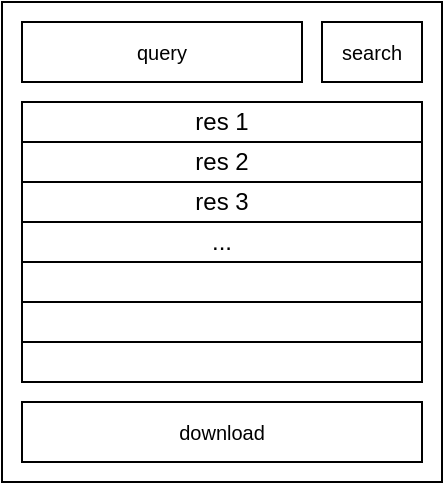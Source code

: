 <mxfile version="22.1.11" type="device">
  <diagram name="Page-1" id="MMVop4J2-tTlSrfWMaJz">
    <mxGraphModel dx="508" dy="300" grid="1" gridSize="10" guides="1" tooltips="1" connect="1" arrows="1" fold="1" page="1" pageScale="1" pageWidth="850" pageHeight="1100" math="0" shadow="0">
      <root>
        <mxCell id="0" />
        <mxCell id="1" parent="0" />
        <mxCell id="JTKkmH9trB3i7Pl_PL6R-3" value="" style="rounded=0;whiteSpace=wrap;html=1;" vertex="1" parent="1">
          <mxGeometry x="320" y="280" width="220" height="240" as="geometry" />
        </mxCell>
        <mxCell id="JTKkmH9trB3i7Pl_PL6R-4" value="query" style="rounded=0;whiteSpace=wrap;html=1;fontSize=10;" vertex="1" parent="1">
          <mxGeometry x="330" y="290" width="140" height="30" as="geometry" />
        </mxCell>
        <mxCell id="JTKkmH9trB3i7Pl_PL6R-16" value="search" style="rounded=0;whiteSpace=wrap;html=1;fontSize=10;" vertex="1" parent="1">
          <mxGeometry x="480" y="290" width="50" height="30" as="geometry" />
        </mxCell>
        <mxCell id="JTKkmH9trB3i7Pl_PL6R-18" value="download" style="rounded=0;whiteSpace=wrap;html=1;fontSize=10;" vertex="1" parent="1">
          <mxGeometry x="330" y="480" width="200" height="30" as="geometry" />
        </mxCell>
        <mxCell id="JTKkmH9trB3i7Pl_PL6R-9" value="res 1" style="rounded=0;whiteSpace=wrap;html=1;" vertex="1" parent="1">
          <mxGeometry x="330" y="330" width="200" height="20" as="geometry" />
        </mxCell>
        <mxCell id="JTKkmH9trB3i7Pl_PL6R-10" value="res 2" style="rounded=0;whiteSpace=wrap;html=1;" vertex="1" parent="1">
          <mxGeometry x="330" y="350" width="200" height="20" as="geometry" />
        </mxCell>
        <mxCell id="JTKkmH9trB3i7Pl_PL6R-11" value="res 3" style="rounded=0;whiteSpace=wrap;html=1;" vertex="1" parent="1">
          <mxGeometry x="330" y="370" width="200" height="20" as="geometry" />
        </mxCell>
        <mxCell id="JTKkmH9trB3i7Pl_PL6R-12" value="..." style="rounded=0;whiteSpace=wrap;html=1;" vertex="1" parent="1">
          <mxGeometry x="330" y="390" width="200" height="20" as="geometry" />
        </mxCell>
        <mxCell id="JTKkmH9trB3i7Pl_PL6R-13" value="" style="rounded=0;whiteSpace=wrap;html=1;" vertex="1" parent="1">
          <mxGeometry x="330" y="410" width="200" height="20" as="geometry" />
        </mxCell>
        <mxCell id="JTKkmH9trB3i7Pl_PL6R-14" value="" style="rounded=0;whiteSpace=wrap;html=1;" vertex="1" parent="1">
          <mxGeometry x="330" y="430" width="200" height="20" as="geometry" />
        </mxCell>
        <mxCell id="JTKkmH9trB3i7Pl_PL6R-15" value="" style="rounded=0;whiteSpace=wrap;html=1;" vertex="1" parent="1">
          <mxGeometry x="330" y="450" width="200" height="20" as="geometry" />
        </mxCell>
      </root>
    </mxGraphModel>
  </diagram>
</mxfile>
